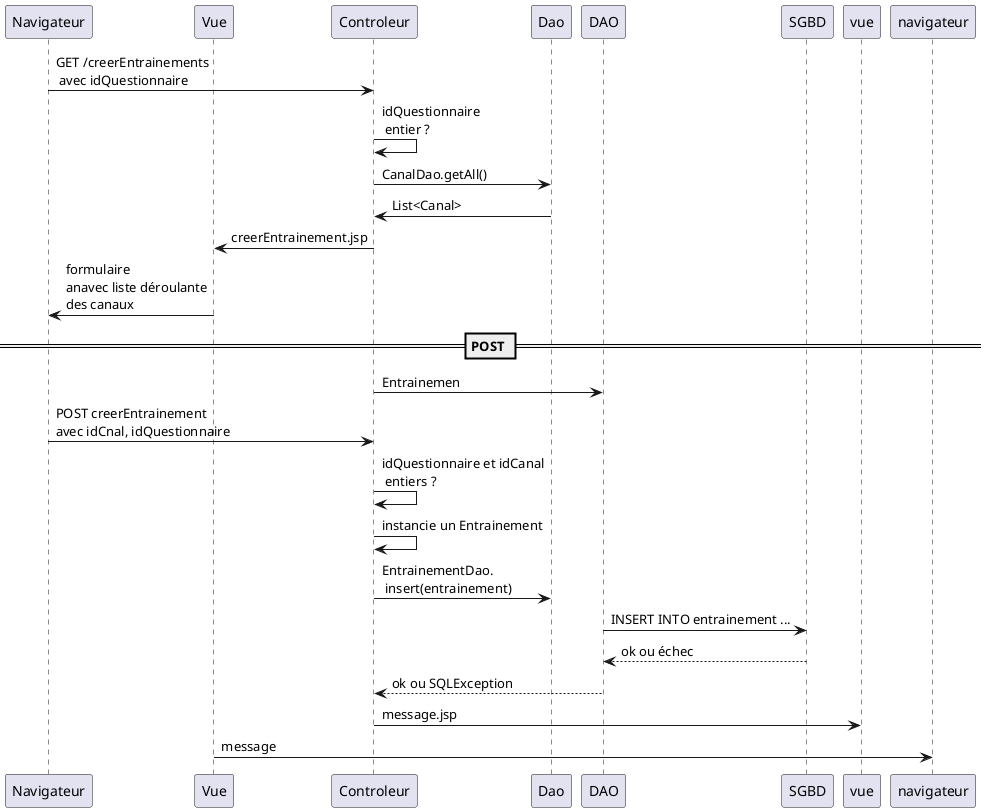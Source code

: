 @startuml
participant Navigateur
participant Vue

Navigateur -> Controleur: GET /creerEntrainements\n avec idQuestionnaire
Controleur -> Controleur: idQuestionnaire\n entier ?
Controleur -> Dao: CanalDao.getAll()
Dao -> Controleur: List<Canal>
Controleur -> Vue: creerEntrainement.jsp
Vue -> Navigateur: formulaire\nanavec liste déroulante\ndes canaux
== POST ==
Controleur -> DAO: Entrainemen
Navigateur -> Controleur: POST creerEntrainement\navec idCnal, idQuestionnaire
Controleur -> Controleur: idQuestionnaire et idCanal\n entiers ?
Controleur -> Controleur: instancie un Entrainement
Controleur -> Dao: EntrainementDao.\n insert(entrainement)
DAO -> SGBD: INSERT INTO entrainement ...
SGBD --> DAO: ok ou échec
DAO --> Controleur: ok ou SQLException
Controleur -> vue: message.jsp
Vue -> navigateur: message
@enduml

